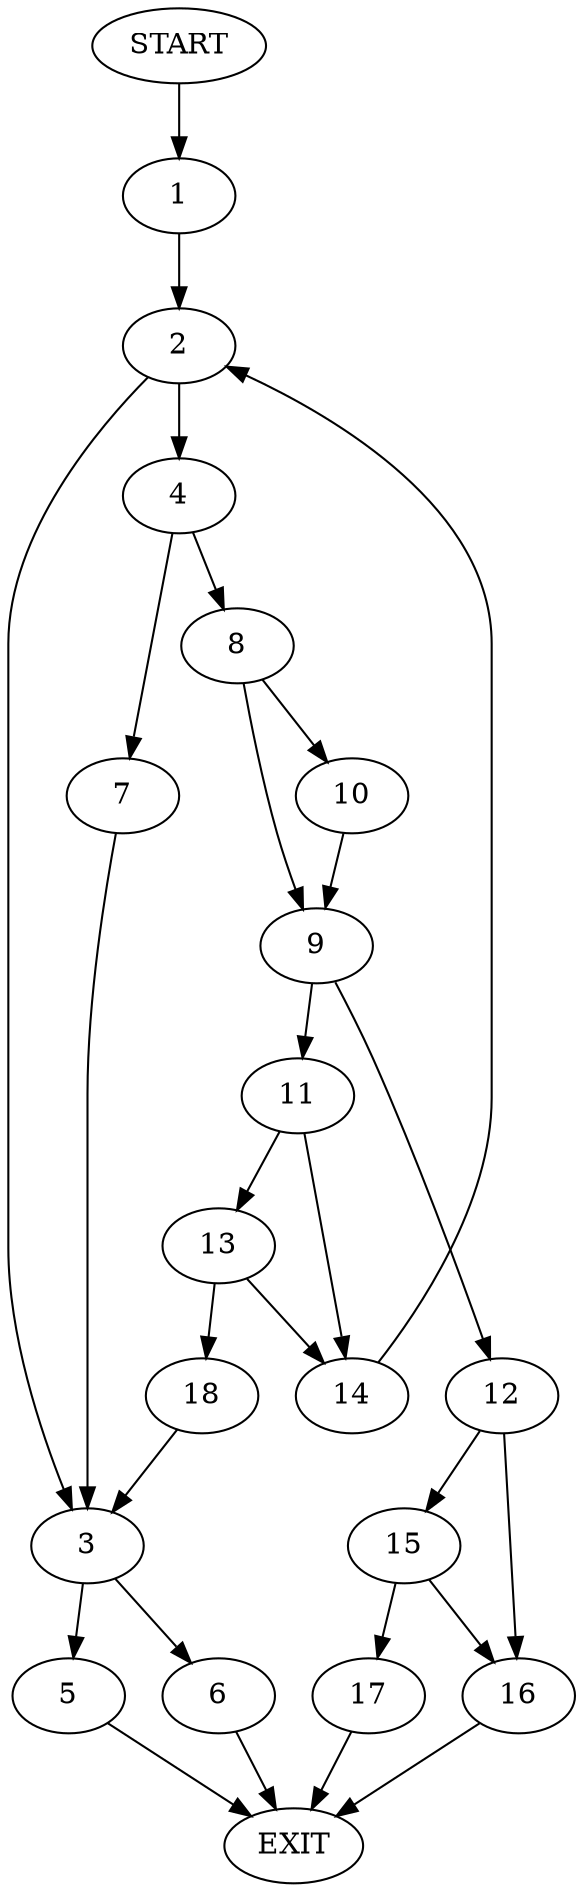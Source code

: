 digraph {
0 [label="START"]
19 [label="EXIT"]
0 -> 1
1 -> 2
2 -> 3
2 -> 4
3 -> 5
3 -> 6
4 -> 7
4 -> 8
7 -> 3
8 -> 9
8 -> 10
9 -> 11
9 -> 12
10 -> 9
11 -> 13
11 -> 14
12 -> 15
12 -> 16
15 -> 17
15 -> 16
16 -> 19
17 -> 19
13 -> 14
13 -> 18
14 -> 2
18 -> 3
6 -> 19
5 -> 19
}
